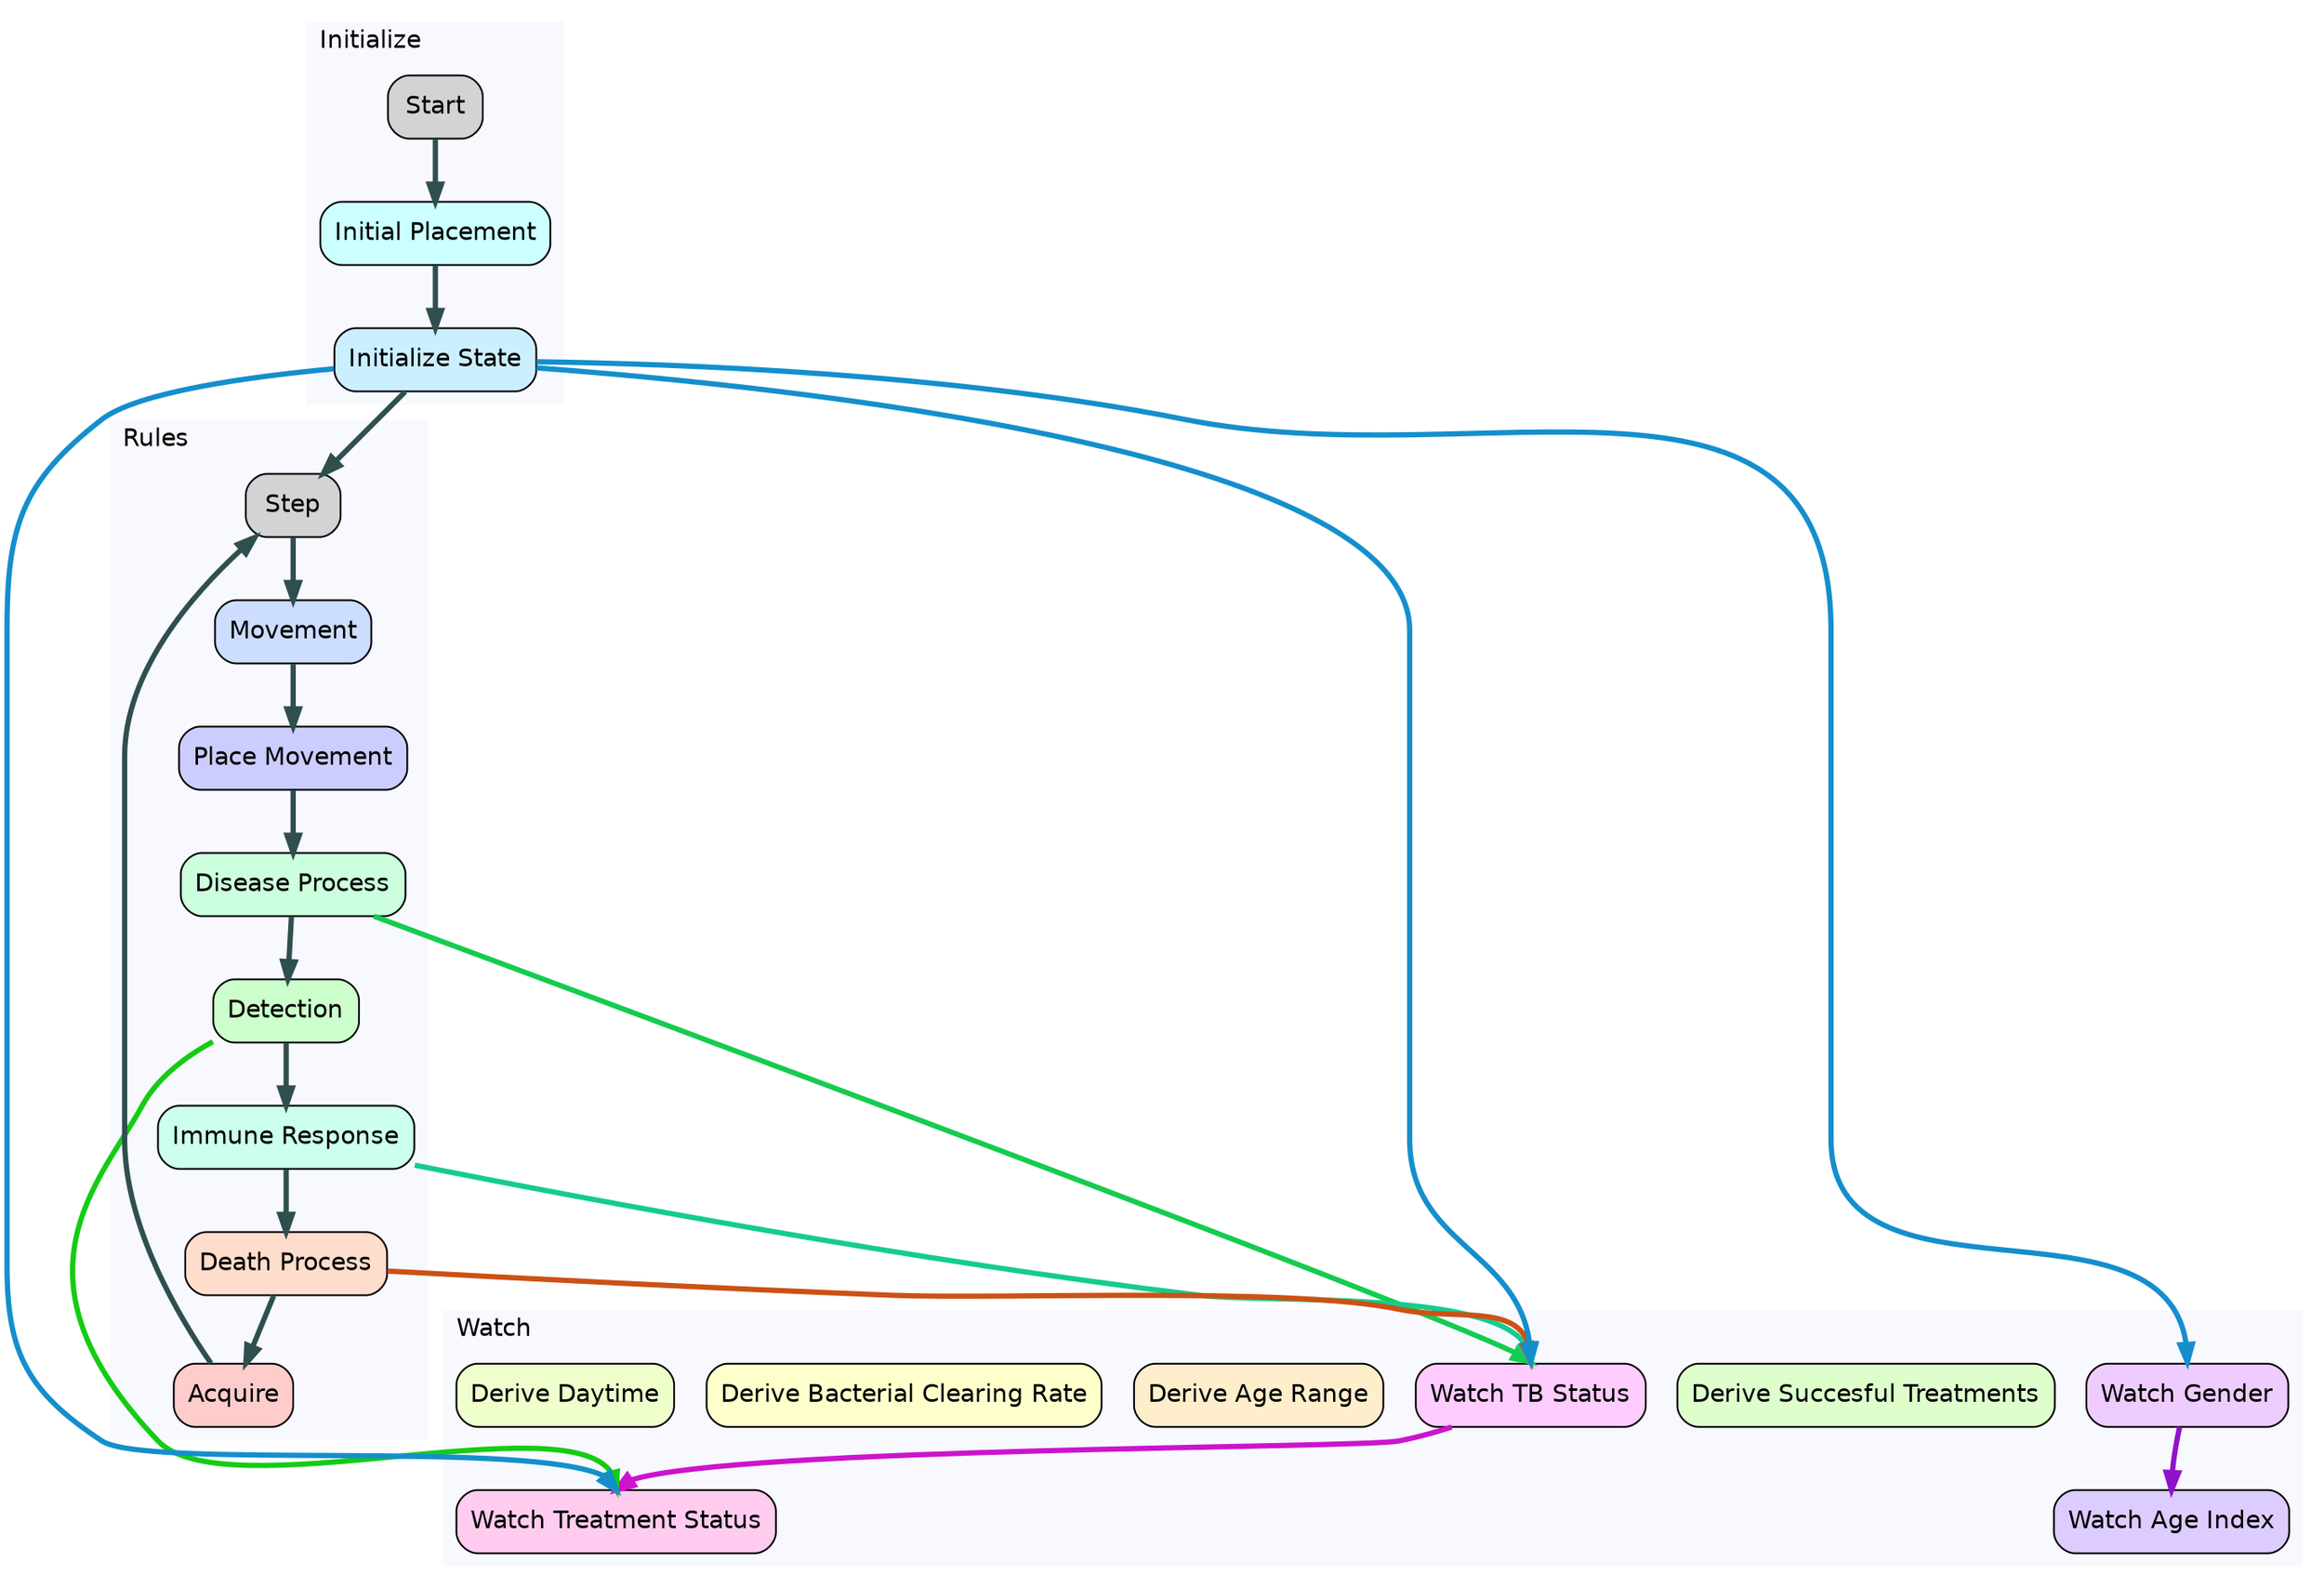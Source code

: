 digraph individual {
	compound=true;
	iteration [fontname=Helvetica,shape=box,fillcolor=lightgray,style="filled,rounded",label="Step"];
	start [fontname=Helvetica,shape=box,fillcolor=lightgray,style="filled,rounded",label="Start"];
	subgraph clusterWatch {
		label="Watch";
		fontname=Helvetica;
		style=filled;
		color=white;
		fillcolor=ghostwhite;
		labeljust=l;
		watchTBStatus [shape=box,style="rounded,filled",fontname=Helvetica,color=black,fillcolor="0.833, 0.2, 1.0",label="Watch TB Status",URL="individual_watchTBStatus.svg"];
		watchTBStatus ->  watchTreatmentStatus:n [color="0.833, 0.9 , 0.8",penwidth=3.0];
		watchTreatmentStatus [shape=box,style="rounded,filled",fontname=Helvetica,color=black,fillcolor="0.888, 0.2, 1.0",label="Watch Treatment Status",URL="individual_watchTreatmentStatus.svg"];
		deriveSuccesfulTreatments [shape=box,style="rounded,filled",fontname=Helvetica,color=black,fillcolor="0.277, 0.2, 1.0",label="Derive Succesful Treatments",URL="individual_deriveSuccesfulTreatments.svg"];
		watchGender [shape=box,style="rounded,filled",fontname=Helvetica,color=black,fillcolor="0.777, 0.2, 1.0",label="Watch Gender",URL="individual_watchGender.svg"];
		watchGender ->  watchAgeIndex:n [color="0.777, 0.9 , 0.8",penwidth=3.0];
		deriveAgeRange [shape=box,style="rounded,filled",fontname=Helvetica,color=black,fillcolor="0.111, 0.2, 1.0",label="Derive Age Range",URL="individual_deriveAgeRange.svg"];
		watchAgeIndex [shape=box,style="rounded,filled",fontname=Helvetica,color=black,fillcolor="0.722, 0.2, 1.0",label="Watch Age Index",URL="individual_watchAgeIndex.svg"];
		deriveBacterialClearingRate [shape=box,style="rounded,filled",fontname=Helvetica,color=black,fillcolor="0.166, 0.2, 1.0",label="Derive Bacterial Clearing Rate",URL="individual_deriveBacterialClearingRate.svg"];
		deriveDaytime [shape=box,style="rounded,filled",fontname=Helvetica,color=black,fillcolor="0.222, 0.2, 1.0",label="Derive Daytime",URL="individual_deriveDaytime.svg"];
	}
	subgraph clusterRule {
		label="Rules";
		fontname=Helvetica;
		style=filled;
		color=white;
		fillcolor=ghostwhite;
		labeljust=l;
		movement [shape=box,style="rounded,filled",fontname=Helvetica,color=black,fillcolor="0.611, 0.2, 1.0",label="Movement",URL="individual_movement.svg"];
		placeMovement [shape=box,style="rounded,filled",fontname=Helvetica,color=black,fillcolor="0.666, 0.2, 1.0",label="Place Movement",URL="individual_placeMovement.svg"];
		diseaseProcess [shape=box,style="rounded,filled",fontname=Helvetica,color=black,fillcolor="0.388, 0.2, 1.0",label="Disease Process",URL="individual_diseaseProcess.svg"];
		diseaseProcess ->  watchTBStatus:n [color="0.388, 0.9 , 0.8",penwidth=3.0];
		detection [shape=box,style="rounded,filled",fontname=Helvetica,color=black,fillcolor="0.333, 0.2, 1.0",label="Detection",URL="individual_detection.svg"];
		detection ->  watchTreatmentStatus:n [color="0.333, 0.9 , 0.8",penwidth=3.0];
		immuneResponse [shape=box,style="rounded,filled",fontname=Helvetica,color=black,fillcolor="0.444, 0.2, 1.0",label="Immune Response",URL="individual_immuneResponse.svg"];
		immuneResponse ->  watchTBStatus:n [color="0.444, 0.9 , 0.8",penwidth=3.0];
		deathProcess [shape=box,style="rounded,filled",fontname=Helvetica,color=black,fillcolor="0.055, 0.2, 1.0",label="Death Process",URL="individual_deathProcess.svg"];
		deathProcess ->  watchTBStatus:n [color="0.055, 0.9 , 0.8",penwidth=3.0];
		acquire [shape=box,style="rounded,filled",fontname=Helvetica,color=black,fillcolor="0.0, 0.2, 1.0",label="Acquire",URL="individual_acquire.svg"];
		iteration -> movement->placeMovement->diseaseProcess->detection->immuneResponse->deathProcess->acquire -> iteration [color=darkslategray,penwidth=3.0];
	}
	subgraph clusterInit {
		label="Initialize";
		fontname=Helvetica;
		style=filled;
		color=white;
		fillcolor=ghostwhite;
		labeljust=l;
		initialPlacement [shape=box,style="rounded,filled",fontname=Helvetica,color=black,fillcolor="0.5, 0.2, 1.0",label="Initial Placement",URL="individual_initialPlacement.svg"];
		initializeState [shape=box,style="rounded,filled",fontname=Helvetica,color=black,fillcolor="0.555, 0.2, 1.0",label="Initialize State",URL="individual_initializeState.svg"];
		initializeState ->  watchTreatmentStatus:n [color="0.555, 0.9 , 0.8",penwidth=3.0];
		initializeState ->  watchTBStatus:n [color="0.555, 0.9 , 0.8",penwidth=3.0];
		initializeState ->  watchGender:n [color="0.555, 0.9 , 0.8",penwidth=3.0];
		start -> initialPlacement->initializeState -> iteration [color=darkslategray,penwidth=3.0];
	}
}
